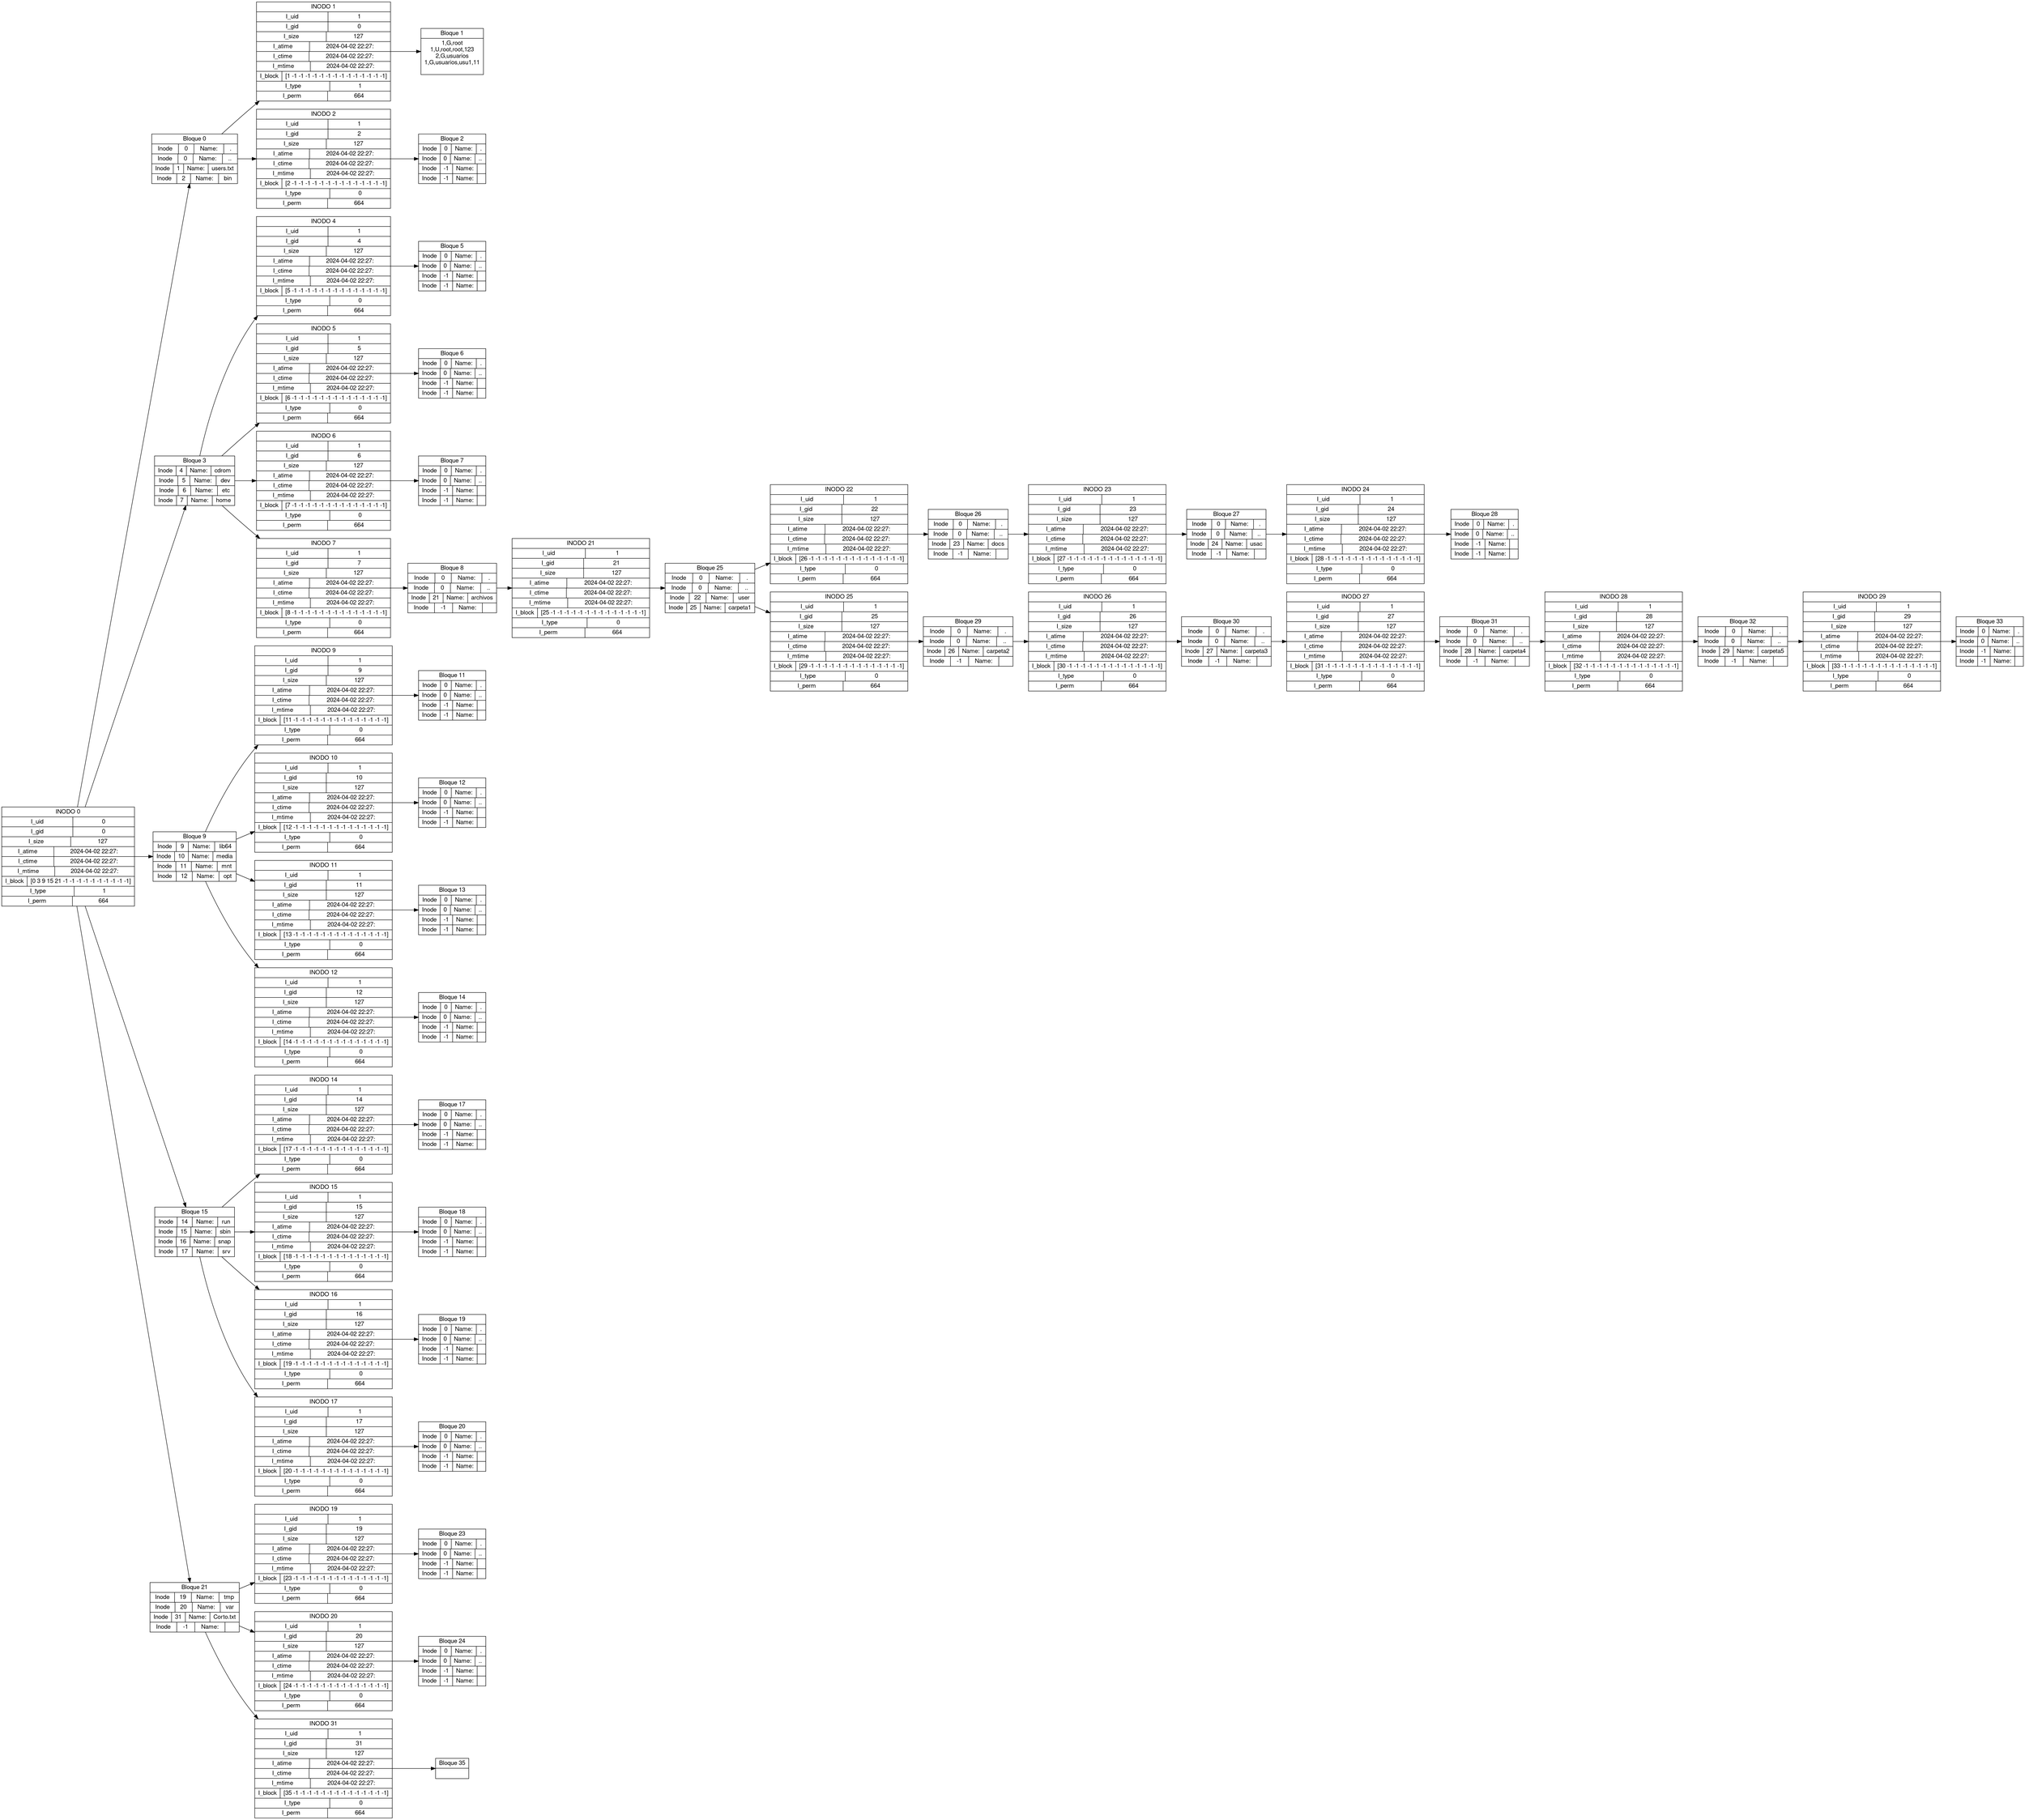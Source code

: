 
		digraph G {
 			fontname="Helvetica,Arial,sans-serif"
			node [fontname="Helvetica,Arial,sans-serif"]
			edge [fontname="Helvetica,Arial,sans-serif"]
			concentrate=True;
			rankdir=LR;
			node [shape=record];
			inodo0[label="{INODO 0}
|{I_uid|0}
|{I_gid|0}
|{I_size|127}
|{I_atime|2024-04-02 22:27:}
|{I_ctime|2024-04-02 22:27:}
|{I_mtime|2024-04-02 22:27:}
|{I_block|[0 3 9 15 21 -1 -1 -1 -1 -1 -1 -1 -1 -1 -1]}
|{I_type|1}
|{I_perm|664}"];

inodo1[label="{INODO 1}
|{I_uid|1}
|{I_gid|0}
|{I_size|127}
|{I_atime|2024-04-02 22:27:}
|{I_ctime|2024-04-02 22:27:}
|{I_mtime|2024-04-02 22:27:}
|{I_block|[1 -1 -1 -1 -1 -1 -1 -1 -1 -1 -1 -1 -1 -1 -1]}
|{I_type|1}
|{I_perm|664}"];

inodo2[label="{INODO 2}
|{I_uid|1}
|{I_gid|2}
|{I_size|127}
|{I_atime|2024-04-02 22:27:}
|{I_ctime|2024-04-02 22:27:}
|{I_mtime|2024-04-02 22:27:}
|{I_block|[2 -1 -1 -1 -1 -1 -1 -1 -1 -1 -1 -1 -1 -1 -1]}
|{I_type|0}
|{I_perm|664}"];

inodo4[label="{INODO 4}
|{I_uid|1}
|{I_gid|4}
|{I_size|127}
|{I_atime|2024-04-02 22:27:}
|{I_ctime|2024-04-02 22:27:}
|{I_mtime|2024-04-02 22:27:}
|{I_block|[5 -1 -1 -1 -1 -1 -1 -1 -1 -1 -1 -1 -1 -1 -1]}
|{I_type|0}
|{I_perm|664}"];

inodo5[label="{INODO 5}
|{I_uid|1}
|{I_gid|5}
|{I_size|127}
|{I_atime|2024-04-02 22:27:}
|{I_ctime|2024-04-02 22:27:}
|{I_mtime|2024-04-02 22:27:}
|{I_block|[6 -1 -1 -1 -1 -1 -1 -1 -1 -1 -1 -1 -1 -1 -1]}
|{I_type|0}
|{I_perm|664}"];

inodo6[label="{INODO 6}
|{I_uid|1}
|{I_gid|6}
|{I_size|127}
|{I_atime|2024-04-02 22:27:}
|{I_ctime|2024-04-02 22:27:}
|{I_mtime|2024-04-02 22:27:}
|{I_block|[7 -1 -1 -1 -1 -1 -1 -1 -1 -1 -1 -1 -1 -1 -1]}
|{I_type|0}
|{I_perm|664}"];

inodo7[label="{INODO 7}
|{I_uid|1}
|{I_gid|7}
|{I_size|127}
|{I_atime|2024-04-02 22:27:}
|{I_ctime|2024-04-02 22:27:}
|{I_mtime|2024-04-02 22:27:}
|{I_block|[8 -1 -1 -1 -1 -1 -1 -1 -1 -1 -1 -1 -1 -1 -1]}
|{I_type|0}
|{I_perm|664}"];

inodo21[label="{INODO 21}
|{I_uid|1}
|{I_gid|21}
|{I_size|127}
|{I_atime|2024-04-02 22:27:}
|{I_ctime|2024-04-02 22:27:}
|{I_mtime|2024-04-02 22:27:}
|{I_block|[25 -1 -1 -1 -1 -1 -1 -1 -1 -1 -1 -1 -1 -1 -1]}
|{I_type|0}
|{I_perm|664}"];

inodo22[label="{INODO 22}
|{I_uid|1}
|{I_gid|22}
|{I_size|127}
|{I_atime|2024-04-02 22:27:}
|{I_ctime|2024-04-02 22:27:}
|{I_mtime|2024-04-02 22:27:}
|{I_block|[26 -1 -1 -1 -1 -1 -1 -1 -1 -1 -1 -1 -1 -1 -1]}
|{I_type|0}
|{I_perm|664}"];

inodo23[label="{INODO 23}
|{I_uid|1}
|{I_gid|23}
|{I_size|127}
|{I_atime|2024-04-02 22:27:}
|{I_ctime|2024-04-02 22:27:}
|{I_mtime|2024-04-02 22:27:}
|{I_block|[27 -1 -1 -1 -1 -1 -1 -1 -1 -1 -1 -1 -1 -1 -1]}
|{I_type|0}
|{I_perm|664}"];

inodo24[label="{INODO 24}
|{I_uid|1}
|{I_gid|24}
|{I_size|127}
|{I_atime|2024-04-02 22:27:}
|{I_ctime|2024-04-02 22:27:}
|{I_mtime|2024-04-02 22:27:}
|{I_block|[28 -1 -1 -1 -1 -1 -1 -1 -1 -1 -1 -1 -1 -1 -1]}
|{I_type|0}
|{I_perm|664}"];

inodo25[label="{INODO 25}
|{I_uid|1}
|{I_gid|25}
|{I_size|127}
|{I_atime|2024-04-02 22:27:}
|{I_ctime|2024-04-02 22:27:}
|{I_mtime|2024-04-02 22:27:}
|{I_block|[29 -1 -1 -1 -1 -1 -1 -1 -1 -1 -1 -1 -1 -1 -1]}
|{I_type|0}
|{I_perm|664}"];

inodo26[label="{INODO 26}
|{I_uid|1}
|{I_gid|26}
|{I_size|127}
|{I_atime|2024-04-02 22:27:}
|{I_ctime|2024-04-02 22:27:}
|{I_mtime|2024-04-02 22:27:}
|{I_block|[30 -1 -1 -1 -1 -1 -1 -1 -1 -1 -1 -1 -1 -1 -1]}
|{I_type|0}
|{I_perm|664}"];

inodo27[label="{INODO 27}
|{I_uid|1}
|{I_gid|27}
|{I_size|127}
|{I_atime|2024-04-02 22:27:}
|{I_ctime|2024-04-02 22:27:}
|{I_mtime|2024-04-02 22:27:}
|{I_block|[31 -1 -1 -1 -1 -1 -1 -1 -1 -1 -1 -1 -1 -1 -1]}
|{I_type|0}
|{I_perm|664}"];

inodo28[label="{INODO 28}
|{I_uid|1}
|{I_gid|28}
|{I_size|127}
|{I_atime|2024-04-02 22:27:}
|{I_ctime|2024-04-02 22:27:}
|{I_mtime|2024-04-02 22:27:}
|{I_block|[32 -1 -1 -1 -1 -1 -1 -1 -1 -1 -1 -1 -1 -1 -1]}
|{I_type|0}
|{I_perm|664}"];

inodo29[label="{INODO 29}
|{I_uid|1}
|{I_gid|29}
|{I_size|127}
|{I_atime|2024-04-02 22:27:}
|{I_ctime|2024-04-02 22:27:}
|{I_mtime|2024-04-02 22:27:}
|{I_block|[33 -1 -1 -1 -1 -1 -1 -1 -1 -1 -1 -1 -1 -1 -1]}
|{I_type|0}
|{I_perm|664}"];

inodo9[label="{INODO 9}
|{I_uid|1}
|{I_gid|9}
|{I_size|127}
|{I_atime|2024-04-02 22:27:}
|{I_ctime|2024-04-02 22:27:}
|{I_mtime|2024-04-02 22:27:}
|{I_block|[11 -1 -1 -1 -1 -1 -1 -1 -1 -1 -1 -1 -1 -1 -1]}
|{I_type|0}
|{I_perm|664}"];

inodo10[label="{INODO 10}
|{I_uid|1}
|{I_gid|10}
|{I_size|127}
|{I_atime|2024-04-02 22:27:}
|{I_ctime|2024-04-02 22:27:}
|{I_mtime|2024-04-02 22:27:}
|{I_block|[12 -1 -1 -1 -1 -1 -1 -1 -1 -1 -1 -1 -1 -1 -1]}
|{I_type|0}
|{I_perm|664}"];

inodo11[label="{INODO 11}
|{I_uid|1}
|{I_gid|11}
|{I_size|127}
|{I_atime|2024-04-02 22:27:}
|{I_ctime|2024-04-02 22:27:}
|{I_mtime|2024-04-02 22:27:}
|{I_block|[13 -1 -1 -1 -1 -1 -1 -1 -1 -1 -1 -1 -1 -1 -1]}
|{I_type|0}
|{I_perm|664}"];

inodo12[label="{INODO 12}
|{I_uid|1}
|{I_gid|12}
|{I_size|127}
|{I_atime|2024-04-02 22:27:}
|{I_ctime|2024-04-02 22:27:}
|{I_mtime|2024-04-02 22:27:}
|{I_block|[14 -1 -1 -1 -1 -1 -1 -1 -1 -1 -1 -1 -1 -1 -1]}
|{I_type|0}
|{I_perm|664}"];

inodo14[label="{INODO 14}
|{I_uid|1}
|{I_gid|14}
|{I_size|127}
|{I_atime|2024-04-02 22:27:}
|{I_ctime|2024-04-02 22:27:}
|{I_mtime|2024-04-02 22:27:}
|{I_block|[17 -1 -1 -1 -1 -1 -1 -1 -1 -1 -1 -1 -1 -1 -1]}
|{I_type|0}
|{I_perm|664}"];

inodo15[label="{INODO 15}
|{I_uid|1}
|{I_gid|15}
|{I_size|127}
|{I_atime|2024-04-02 22:27:}
|{I_ctime|2024-04-02 22:27:}
|{I_mtime|2024-04-02 22:27:}
|{I_block|[18 -1 -1 -1 -1 -1 -1 -1 -1 -1 -1 -1 -1 -1 -1]}
|{I_type|0}
|{I_perm|664}"];

inodo16[label="{INODO 16}
|{I_uid|1}
|{I_gid|16}
|{I_size|127}
|{I_atime|2024-04-02 22:27:}
|{I_ctime|2024-04-02 22:27:}
|{I_mtime|2024-04-02 22:27:}
|{I_block|[19 -1 -1 -1 -1 -1 -1 -1 -1 -1 -1 -1 -1 -1 -1]}
|{I_type|0}
|{I_perm|664}"];

inodo17[label="{INODO 17}
|{I_uid|1}
|{I_gid|17}
|{I_size|127}
|{I_atime|2024-04-02 22:27:}
|{I_ctime|2024-04-02 22:27:}
|{I_mtime|2024-04-02 22:27:}
|{I_block|[20 -1 -1 -1 -1 -1 -1 -1 -1 -1 -1 -1 -1 -1 -1]}
|{I_type|0}
|{I_perm|664}"];

inodo19[label="{INODO 19}
|{I_uid|1}
|{I_gid|19}
|{I_size|127}
|{I_atime|2024-04-02 22:27:}
|{I_ctime|2024-04-02 22:27:}
|{I_mtime|2024-04-02 22:27:}
|{I_block|[23 -1 -1 -1 -1 -1 -1 -1 -1 -1 -1 -1 -1 -1 -1]}
|{I_type|0}
|{I_perm|664}"];

inodo20[label="{INODO 20}
|{I_uid|1}
|{I_gid|20}
|{I_size|127}
|{I_atime|2024-04-02 22:27:}
|{I_ctime|2024-04-02 22:27:}
|{I_mtime|2024-04-02 22:27:}
|{I_block|[24 -1 -1 -1 -1 -1 -1 -1 -1 -1 -1 -1 -1 -1 -1]}
|{I_type|0}
|{I_perm|664}"];

inodo31[label="{INODO 31}
|{I_uid|1}
|{I_gid|31}
|{I_size|127}
|{I_atime|2024-04-02 22:27:}
|{I_ctime|2024-04-02 22:27:}
|{I_mtime|2024-04-02 22:27:}
|{I_block|[35 -1 -1 -1 -1 -1 -1 -1 -1 -1 -1 -1 -1 -1 -1]}
|{I_type|0}
|{I_perm|664}"];

bloque0[label="{Bloque 0}
|{Inode | 0 | Name: | .}
|{Inode | 0 | Name: | ..}
|{Inode | 1 | Name: | users.txt}
|{Inode | 2 | Name: | bin}
"];
bloque1[label="{Bloque 1}
|{1,G,root\n1,U,root,root,123\n2,G,usuarios\n1,G,usuarios,usu1,11\n\n}
"];
bloque2[label="{Bloque 2}
|{Inode | 0 | Name: | .}
|{Inode | 0 | Name: | ..}
|{Inode | -1 | Name: |  }
|{Inode | -1 | Name: |  }
"];
bloque3[label="{Bloque 3}
|{Inode | 4 | Name: | cdrom}
|{Inode | 5 | Name: | dev}
|{Inode | 6 | Name: | etc}
|{Inode | 7 | Name: | home}
"];
bloque5[label="{Bloque 5}
|{Inode | 0 | Name: | .}
|{Inode | 0 | Name: | ..}
|{Inode | -1 | Name: |  }
|{Inode | -1 | Name: |  }
"];
bloque6[label="{Bloque 6}
|{Inode | 0 | Name: | .}
|{Inode | 0 | Name: | ..}
|{Inode | -1 | Name: |  }
|{Inode | -1 | Name: |  }
"];
bloque7[label="{Bloque 7}
|{Inode | 0 | Name: | .}
|{Inode | 0 | Name: | ..}
|{Inode | -1 | Name: |  }
|{Inode | -1 | Name: |  }
"];
bloque8[label="{Bloque 8}
|{Inode | 0 | Name: | .}
|{Inode | 0 | Name: | ..}
|{Inode | 21 | Name: | archivos}
|{Inode | -1 | Name: |  }
"];
bloque25[label="{Bloque 25}
|{Inode | 0 | Name: | .}
|{Inode | 0 | Name: | ..}
|{Inode | 22 | Name: | user}
|{Inode | 25 | Name: | carpeta1}
"];
bloque26[label="{Bloque 26}
|{Inode | 0 | Name: | .}
|{Inode | 0 | Name: | ..}
|{Inode | 23 | Name: | docs}
|{Inode | -1 | Name: |  }
"];
bloque27[label="{Bloque 27}
|{Inode | 0 | Name: | .}
|{Inode | 0 | Name: | ..}
|{Inode | 24 | Name: | usac}
|{Inode | -1 | Name: |  }
"];
bloque28[label="{Bloque 28}
|{Inode | 0 | Name: | .}
|{Inode | 0 | Name: | ..}
|{Inode | -1 | Name: |  }
|{Inode | -1 | Name: |  }
"];
bloque29[label="{Bloque 29}
|{Inode | 0 | Name: | .}
|{Inode | 0 | Name: | ..}
|{Inode | 26 | Name: | carpeta2}
|{Inode | -1 | Name: |  }
"];
bloque30[label="{Bloque 30}
|{Inode | 0 | Name: | .}
|{Inode | 0 | Name: | ..}
|{Inode | 27 | Name: | carpeta3}
|{Inode | -1 | Name: |  }
"];
bloque31[label="{Bloque 31}
|{Inode | 0 | Name: | .}
|{Inode | 0 | Name: | ..}
|{Inode | 28 | Name: | carpeta4}
|{Inode | -1 | Name: |  }
"];
bloque32[label="{Bloque 32}
|{Inode | 0 | Name: | .}
|{Inode | 0 | Name: | ..}
|{Inode | 29 | Name: | carpeta5}
|{Inode | -1 | Name: |  }
"];
bloque33[label="{Bloque 33}
|{Inode | 0 | Name: | .}
|{Inode | 0 | Name: | ..}
|{Inode | -1 | Name: |  }
|{Inode | -1 | Name: |  }
"];
bloque9[label="{Bloque 9}
|{Inode | 9 | Name: | lib64}
|{Inode | 10 | Name: | media}
|{Inode | 11 | Name: | mnt}
|{Inode | 12 | Name: | opt}
"];
bloque11[label="{Bloque 11}
|{Inode | 0 | Name: | .}
|{Inode | 0 | Name: | ..}
|{Inode | -1 | Name: |  }
|{Inode | -1 | Name: |  }
"];
bloque12[label="{Bloque 12}
|{Inode | 0 | Name: | .}
|{Inode | 0 | Name: | ..}
|{Inode | -1 | Name: |  }
|{Inode | -1 | Name: |  }
"];
bloque13[label="{Bloque 13}
|{Inode | 0 | Name: | .}
|{Inode | 0 | Name: | ..}
|{Inode | -1 | Name: |  }
|{Inode | -1 | Name: |  }
"];
bloque14[label="{Bloque 14}
|{Inode | 0 | Name: | .}
|{Inode | 0 | Name: | ..}
|{Inode | -1 | Name: |  }
|{Inode | -1 | Name: |  }
"];
bloque15[label="{Bloque 15}
|{Inode | 14 | Name: | run}
|{Inode | 15 | Name: | sbin}
|{Inode | 16 | Name: | snap}
|{Inode | 17 | Name: | srv}
"];
bloque17[label="{Bloque 17}
|{Inode | 0 | Name: | .}
|{Inode | 0 | Name: | ..}
|{Inode | -1 | Name: |  }
|{Inode | -1 | Name: |  }
"];
bloque18[label="{Bloque 18}
|{Inode | 0 | Name: | .}
|{Inode | 0 | Name: | ..}
|{Inode | -1 | Name: |  }
|{Inode | -1 | Name: |  }
"];
bloque19[label="{Bloque 19}
|{Inode | 0 | Name: | .}
|{Inode | 0 | Name: | ..}
|{Inode | -1 | Name: |  }
|{Inode | -1 | Name: |  }
"];
bloque20[label="{Bloque 20}
|{Inode | 0 | Name: | .}
|{Inode | 0 | Name: | ..}
|{Inode | -1 | Name: |  }
|{Inode | -1 | Name: |  }
"];
bloque21[label="{Bloque 21}
|{Inode | 19 | Name: | tmp}
|{Inode | 20 | Name: | var}
|{Inode | 31 | Name: | Tarea.txt}
|{Inode | -1 | Name: |  }
"];
bloque23[label="{Bloque 23}
|{Inode | 0 | Name: | .}
|{Inode | 0 | Name: | ..}
|{Inode | -1 | Name: |  }
|{Inode | -1 | Name: |  }
"];
bloque24[label="{Bloque 24}
|{Inode | 0 | Name: | .}
|{Inode | 0 | Name: | ..}
|{Inode | -1 | Name: |  }
|{Inode | -1 | Name: |  }
"];
bloque35[label="{Bloque 35}
|{\n}
"];
inodo0 -> bloque0;
bloque0 -> inodo1;
bloque0 -> inodo2;
inodo1 -> bloque1;
inodo2 -> bloque2;
inodo0 -> bloque3;
bloque3 -> inodo4;
bloque3 -> inodo5;
bloque3 -> inodo6;
bloque3 -> inodo7;
inodo4 -> bloque5;
inodo5 -> bloque6;
inodo6 -> bloque7;
inodo7 -> bloque8;
bloque8 -> inodo21;
inodo21 -> bloque25;
bloque25 -> inodo22;
bloque25 -> inodo25;
inodo22 -> bloque26;
bloque26 -> inodo23;
inodo23 -> bloque27;
bloque27 -> inodo24;
inodo24 -> bloque28;
inodo25 -> bloque29;
bloque29 -> inodo26;
inodo26 -> bloque30;
bloque30 -> inodo27;
inodo27 -> bloque31;
bloque31 -> inodo28;
inodo28 -> bloque32;
bloque32 -> inodo29;
inodo29 -> bloque33;
inodo0 -> bloque9;
bloque9 -> inodo9;
bloque9 -> inodo10;
bloque9 -> inodo11;
bloque9 -> inodo12;
inodo9 -> bloque11;
inodo10 -> bloque12;
inodo11 -> bloque13;
inodo12 -> bloque14;
inodo0 -> bloque15;
bloque15 -> inodo14;
bloque15 -> inodo15;
bloque15 -> inodo16;
bloque15 -> inodo17;
inodo14 -> bloque17;
inodo15 -> bloque18;
inodo16 -> bloque19;
inodo17 -> bloque20;
inodo0 -> bloque21;
bloque21 -> inodo19;
bloque21 -> inodo20;
bloque21 -> inodo31;
inodo19 -> bloque23;
inodo20 -> bloque24;
inodo31 -> bloque35;
inodo0[label="{INODO 0}
|{I_uid|0}
|{I_gid|0}
|{I_size|127}
|{I_atime|2024-04-02 22:27:}
|{I_ctime|2024-04-02 22:27:}
|{I_mtime|2024-04-02 22:27:}
|{I_block|[0 3 9 15 21 -1 -1 -1 -1 -1 -1 -1 -1 -1 -1]}
|{I_type|1}
|{I_perm|664}"];

inodo1[label="{INODO 1}
|{I_uid|1}
|{I_gid|0}
|{I_size|127}
|{I_atime|2024-04-02 22:27:}
|{I_ctime|2024-04-02 22:27:}
|{I_mtime|2024-04-02 22:27:}
|{I_block|[1 -1 -1 -1 -1 -1 -1 -1 -1 -1 -1 -1 -1 -1 -1]}
|{I_type|1}
|{I_perm|664}"];

inodo2[label="{INODO 2}
|{I_uid|1}
|{I_gid|2}
|{I_size|127}
|{I_atime|2024-04-02 22:27:}
|{I_ctime|2024-04-02 22:27:}
|{I_mtime|2024-04-02 22:27:}
|{I_block|[2 -1 -1 -1 -1 -1 -1 -1 -1 -1 -1 -1 -1 -1 -1]}
|{I_type|0}
|{I_perm|664}"];

inodo4[label="{INODO 4}
|{I_uid|1}
|{I_gid|4}
|{I_size|127}
|{I_atime|2024-04-02 22:27:}
|{I_ctime|2024-04-02 22:27:}
|{I_mtime|2024-04-02 22:27:}
|{I_block|[5 -1 -1 -1 -1 -1 -1 -1 -1 -1 -1 -1 -1 -1 -1]}
|{I_type|0}
|{I_perm|664}"];

inodo5[label="{INODO 5}
|{I_uid|1}
|{I_gid|5}
|{I_size|127}
|{I_atime|2024-04-02 22:27:}
|{I_ctime|2024-04-02 22:27:}
|{I_mtime|2024-04-02 22:27:}
|{I_block|[6 -1 -1 -1 -1 -1 -1 -1 -1 -1 -1 -1 -1 -1 -1]}
|{I_type|0}
|{I_perm|664}"];

inodo6[label="{INODO 6}
|{I_uid|1}
|{I_gid|6}
|{I_size|127}
|{I_atime|2024-04-02 22:27:}
|{I_ctime|2024-04-02 22:27:}
|{I_mtime|2024-04-02 22:27:}
|{I_block|[7 -1 -1 -1 -1 -1 -1 -1 -1 -1 -1 -1 -1 -1 -1]}
|{I_type|0}
|{I_perm|664}"];

inodo7[label="{INODO 7}
|{I_uid|1}
|{I_gid|7}
|{I_size|127}
|{I_atime|2024-04-02 22:27:}
|{I_ctime|2024-04-02 22:27:}
|{I_mtime|2024-04-02 22:27:}
|{I_block|[8 -1 -1 -1 -1 -1 -1 -1 -1 -1 -1 -1 -1 -1 -1]}
|{I_type|0}
|{I_perm|664}"];

inodo21[label="{INODO 21}
|{I_uid|1}
|{I_gid|21}
|{I_size|127}
|{I_atime|2024-04-02 22:27:}
|{I_ctime|2024-04-02 22:27:}
|{I_mtime|2024-04-02 22:27:}
|{I_block|[25 -1 -1 -1 -1 -1 -1 -1 -1 -1 -1 -1 -1 -1 -1]}
|{I_type|0}
|{I_perm|664}"];

inodo22[label="{INODO 22}
|{I_uid|1}
|{I_gid|22}
|{I_size|127}
|{I_atime|2024-04-02 22:27:}
|{I_ctime|2024-04-02 22:27:}
|{I_mtime|2024-04-02 22:27:}
|{I_block|[26 -1 -1 -1 -1 -1 -1 -1 -1 -1 -1 -1 -1 -1 -1]}
|{I_type|0}
|{I_perm|664}"];

inodo23[label="{INODO 23}
|{I_uid|1}
|{I_gid|23}
|{I_size|127}
|{I_atime|2024-04-02 22:27:}
|{I_ctime|2024-04-02 22:27:}
|{I_mtime|2024-04-02 22:27:}
|{I_block|[27 -1 -1 -1 -1 -1 -1 -1 -1 -1 -1 -1 -1 -1 -1]}
|{I_type|0}
|{I_perm|664}"];

inodo24[label="{INODO 24}
|{I_uid|1}
|{I_gid|24}
|{I_size|127}
|{I_atime|2024-04-02 22:27:}
|{I_ctime|2024-04-02 22:27:}
|{I_mtime|2024-04-02 22:27:}
|{I_block|[28 -1 -1 -1 -1 -1 -1 -1 -1 -1 -1 -1 -1 -1 -1]}
|{I_type|0}
|{I_perm|664}"];

inodo25[label="{INODO 25}
|{I_uid|1}
|{I_gid|25}
|{I_size|127}
|{I_atime|2024-04-02 22:27:}
|{I_ctime|2024-04-02 22:27:}
|{I_mtime|2024-04-02 22:27:}
|{I_block|[29 -1 -1 -1 -1 -1 -1 -1 -1 -1 -1 -1 -1 -1 -1]}
|{I_type|0}
|{I_perm|664}"];

inodo26[label="{INODO 26}
|{I_uid|1}
|{I_gid|26}
|{I_size|127}
|{I_atime|2024-04-02 22:27:}
|{I_ctime|2024-04-02 22:27:}
|{I_mtime|2024-04-02 22:27:}
|{I_block|[30 -1 -1 -1 -1 -1 -1 -1 -1 -1 -1 -1 -1 -1 -1]}
|{I_type|0}
|{I_perm|664}"];

inodo27[label="{INODO 27}
|{I_uid|1}
|{I_gid|27}
|{I_size|127}
|{I_atime|2024-04-02 22:27:}
|{I_ctime|2024-04-02 22:27:}
|{I_mtime|2024-04-02 22:27:}
|{I_block|[31 -1 -1 -1 -1 -1 -1 -1 -1 -1 -1 -1 -1 -1 -1]}
|{I_type|0}
|{I_perm|664}"];

inodo28[label="{INODO 28}
|{I_uid|1}
|{I_gid|28}
|{I_size|127}
|{I_atime|2024-04-02 22:27:}
|{I_ctime|2024-04-02 22:27:}
|{I_mtime|2024-04-02 22:27:}
|{I_block|[32 -1 -1 -1 -1 -1 -1 -1 -1 -1 -1 -1 -1 -1 -1]}
|{I_type|0}
|{I_perm|664}"];

inodo29[label="{INODO 29}
|{I_uid|1}
|{I_gid|29}
|{I_size|127}
|{I_atime|2024-04-02 22:27:}
|{I_ctime|2024-04-02 22:27:}
|{I_mtime|2024-04-02 22:27:}
|{I_block|[33 -1 -1 -1 -1 -1 -1 -1 -1 -1 -1 -1 -1 -1 -1]}
|{I_type|0}
|{I_perm|664}"];

inodo9[label="{INODO 9}
|{I_uid|1}
|{I_gid|9}
|{I_size|127}
|{I_atime|2024-04-02 22:27:}
|{I_ctime|2024-04-02 22:27:}
|{I_mtime|2024-04-02 22:27:}
|{I_block|[11 -1 -1 -1 -1 -1 -1 -1 -1 -1 -1 -1 -1 -1 -1]}
|{I_type|0}
|{I_perm|664}"];

inodo10[label="{INODO 10}
|{I_uid|1}
|{I_gid|10}
|{I_size|127}
|{I_atime|2024-04-02 22:27:}
|{I_ctime|2024-04-02 22:27:}
|{I_mtime|2024-04-02 22:27:}
|{I_block|[12 -1 -1 -1 -1 -1 -1 -1 -1 -1 -1 -1 -1 -1 -1]}
|{I_type|0}
|{I_perm|664}"];

inodo11[label="{INODO 11}
|{I_uid|1}
|{I_gid|11}
|{I_size|127}
|{I_atime|2024-04-02 22:27:}
|{I_ctime|2024-04-02 22:27:}
|{I_mtime|2024-04-02 22:27:}
|{I_block|[13 -1 -1 -1 -1 -1 -1 -1 -1 -1 -1 -1 -1 -1 -1]}
|{I_type|0}
|{I_perm|664}"];

inodo12[label="{INODO 12}
|{I_uid|1}
|{I_gid|12}
|{I_size|127}
|{I_atime|2024-04-02 22:27:}
|{I_ctime|2024-04-02 22:27:}
|{I_mtime|2024-04-02 22:27:}
|{I_block|[14 -1 -1 -1 -1 -1 -1 -1 -1 -1 -1 -1 -1 -1 -1]}
|{I_type|0}
|{I_perm|664}"];

inodo14[label="{INODO 14}
|{I_uid|1}
|{I_gid|14}
|{I_size|127}
|{I_atime|2024-04-02 22:27:}
|{I_ctime|2024-04-02 22:27:}
|{I_mtime|2024-04-02 22:27:}
|{I_block|[17 -1 -1 -1 -1 -1 -1 -1 -1 -1 -1 -1 -1 -1 -1]}
|{I_type|0}
|{I_perm|664}"];

inodo15[label="{INODO 15}
|{I_uid|1}
|{I_gid|15}
|{I_size|127}
|{I_atime|2024-04-02 22:27:}
|{I_ctime|2024-04-02 22:27:}
|{I_mtime|2024-04-02 22:27:}
|{I_block|[18 -1 -1 -1 -1 -1 -1 -1 -1 -1 -1 -1 -1 -1 -1]}
|{I_type|0}
|{I_perm|664}"];

inodo16[label="{INODO 16}
|{I_uid|1}
|{I_gid|16}
|{I_size|127}
|{I_atime|2024-04-02 22:27:}
|{I_ctime|2024-04-02 22:27:}
|{I_mtime|2024-04-02 22:27:}
|{I_block|[19 -1 -1 -1 -1 -1 -1 -1 -1 -1 -1 -1 -1 -1 -1]}
|{I_type|0}
|{I_perm|664}"];

inodo17[label="{INODO 17}
|{I_uid|1}
|{I_gid|17}
|{I_size|127}
|{I_atime|2024-04-02 22:27:}
|{I_ctime|2024-04-02 22:27:}
|{I_mtime|2024-04-02 22:27:}
|{I_block|[20 -1 -1 -1 -1 -1 -1 -1 -1 -1 -1 -1 -1 -1 -1]}
|{I_type|0}
|{I_perm|664}"];

inodo19[label="{INODO 19}
|{I_uid|1}
|{I_gid|19}
|{I_size|127}
|{I_atime|2024-04-02 22:27:}
|{I_ctime|2024-04-02 22:27:}
|{I_mtime|2024-04-02 22:27:}
|{I_block|[23 -1 -1 -1 -1 -1 -1 -1 -1 -1 -1 -1 -1 -1 -1]}
|{I_type|0}
|{I_perm|664}"];

inodo20[label="{INODO 20}
|{I_uid|1}
|{I_gid|20}
|{I_size|127}
|{I_atime|2024-04-02 22:27:}
|{I_ctime|2024-04-02 22:27:}
|{I_mtime|2024-04-02 22:27:}
|{I_block|[24 -1 -1 -1 -1 -1 -1 -1 -1 -1 -1 -1 -1 -1 -1]}
|{I_type|0}
|{I_perm|664}"];

inodo31[label="{INODO 31}
|{I_uid|1}
|{I_gid|31}
|{I_size|127}
|{I_atime|2024-04-02 22:27:}
|{I_ctime|2024-04-02 22:27:}
|{I_mtime|2024-04-02 22:27:}
|{I_block|[35 -1 -1 -1 -1 -1 -1 -1 -1 -1 -1 -1 -1 -1 -1]}
|{I_type|0}
|{I_perm|664}"];

inodo0[label="{INODO 0}
|{I_uid|0}
|{I_gid|0}
|{I_size|127}
|{I_atime|2024-04-02 22:27:}
|{I_ctime|2024-04-02 22:27:}
|{I_mtime|2024-04-02 22:27:}
|{I_block|[0 3 9 15 21 -1 -1 -1 -1 -1 -1 -1 -1 -1 -1]}
|{I_type|1}
|{I_perm|664}"];

inodo1[label="{INODO 1}
|{I_uid|1}
|{I_gid|0}
|{I_size|127}
|{I_atime|2024-04-02 22:27:}
|{I_ctime|2024-04-02 22:27:}
|{I_mtime|2024-04-02 22:27:}
|{I_block|[1 -1 -1 -1 -1 -1 -1 -1 -1 -1 -1 -1 -1 -1 -1]}
|{I_type|1}
|{I_perm|664}"];

inodo2[label="{INODO 2}
|{I_uid|1}
|{I_gid|2}
|{I_size|127}
|{I_atime|2024-04-02 22:27:}
|{I_ctime|2024-04-02 22:27:}
|{I_mtime|2024-04-02 22:27:}
|{I_block|[2 -1 -1 -1 -1 -1 -1 -1 -1 -1 -1 -1 -1 -1 -1]}
|{I_type|0}
|{I_perm|664}"];

inodo4[label="{INODO 4}
|{I_uid|1}
|{I_gid|4}
|{I_size|127}
|{I_atime|2024-04-02 22:27:}
|{I_ctime|2024-04-02 22:27:}
|{I_mtime|2024-04-02 22:27:}
|{I_block|[5 -1 -1 -1 -1 -1 -1 -1 -1 -1 -1 -1 -1 -1 -1]}
|{I_type|0}
|{I_perm|664}"];

inodo5[label="{INODO 5}
|{I_uid|1}
|{I_gid|5}
|{I_size|127}
|{I_atime|2024-04-02 22:27:}
|{I_ctime|2024-04-02 22:27:}
|{I_mtime|2024-04-02 22:27:}
|{I_block|[6 -1 -1 -1 -1 -1 -1 -1 -1 -1 -1 -1 -1 -1 -1]}
|{I_type|0}
|{I_perm|664}"];

inodo6[label="{INODO 6}
|{I_uid|1}
|{I_gid|6}
|{I_size|127}
|{I_atime|2024-04-02 22:27:}
|{I_ctime|2024-04-02 22:27:}
|{I_mtime|2024-04-02 22:27:}
|{I_block|[7 -1 -1 -1 -1 -1 -1 -1 -1 -1 -1 -1 -1 -1 -1]}
|{I_type|0}
|{I_perm|664}"];

inodo7[label="{INODO 7}
|{I_uid|1}
|{I_gid|7}
|{I_size|127}
|{I_atime|2024-04-02 22:27:}
|{I_ctime|2024-04-02 22:27:}
|{I_mtime|2024-04-02 22:27:}
|{I_block|[8 -1 -1 -1 -1 -1 -1 -1 -1 -1 -1 -1 -1 -1 -1]}
|{I_type|0}
|{I_perm|664}"];

inodo21[label="{INODO 21}
|{I_uid|1}
|{I_gid|21}
|{I_size|127}
|{I_atime|2024-04-02 22:27:}
|{I_ctime|2024-04-02 22:27:}
|{I_mtime|2024-04-02 22:27:}
|{I_block|[25 -1 -1 -1 -1 -1 -1 -1 -1 -1 -1 -1 -1 -1 -1]}
|{I_type|0}
|{I_perm|664}"];

inodo22[label="{INODO 22}
|{I_uid|1}
|{I_gid|22}
|{I_size|127}
|{I_atime|2024-04-02 22:27:}
|{I_ctime|2024-04-02 22:27:}
|{I_mtime|2024-04-02 22:27:}
|{I_block|[26 -1 -1 -1 -1 -1 -1 -1 -1 -1 -1 -1 -1 -1 -1]}
|{I_type|0}
|{I_perm|664}"];

inodo23[label="{INODO 23}
|{I_uid|1}
|{I_gid|23}
|{I_size|127}
|{I_atime|2024-04-02 22:27:}
|{I_ctime|2024-04-02 22:27:}
|{I_mtime|2024-04-02 22:27:}
|{I_block|[27 -1 -1 -1 -1 -1 -1 -1 -1 -1 -1 -1 -1 -1 -1]}
|{I_type|0}
|{I_perm|664}"];

inodo24[label="{INODO 24}
|{I_uid|1}
|{I_gid|24}
|{I_size|127}
|{I_atime|2024-04-02 22:27:}
|{I_ctime|2024-04-02 22:27:}
|{I_mtime|2024-04-02 22:27:}
|{I_block|[28 -1 -1 -1 -1 -1 -1 -1 -1 -1 -1 -1 -1 -1 -1]}
|{I_type|0}
|{I_perm|664}"];

inodo25[label="{INODO 25}
|{I_uid|1}
|{I_gid|25}
|{I_size|127}
|{I_atime|2024-04-02 22:27:}
|{I_ctime|2024-04-02 22:27:}
|{I_mtime|2024-04-02 22:27:}
|{I_block|[29 -1 -1 -1 -1 -1 -1 -1 -1 -1 -1 -1 -1 -1 -1]}
|{I_type|0}
|{I_perm|664}"];

inodo26[label="{INODO 26}
|{I_uid|1}
|{I_gid|26}
|{I_size|127}
|{I_atime|2024-04-02 22:27:}
|{I_ctime|2024-04-02 22:27:}
|{I_mtime|2024-04-02 22:27:}
|{I_block|[30 -1 -1 -1 -1 -1 -1 -1 -1 -1 -1 -1 -1 -1 -1]}
|{I_type|0}
|{I_perm|664}"];

inodo27[label="{INODO 27}
|{I_uid|1}
|{I_gid|27}
|{I_size|127}
|{I_atime|2024-04-02 22:27:}
|{I_ctime|2024-04-02 22:27:}
|{I_mtime|2024-04-02 22:27:}
|{I_block|[31 -1 -1 -1 -1 -1 -1 -1 -1 -1 -1 -1 -1 -1 -1]}
|{I_type|0}
|{I_perm|664}"];

inodo28[label="{INODO 28}
|{I_uid|1}
|{I_gid|28}
|{I_size|127}
|{I_atime|2024-04-02 22:27:}
|{I_ctime|2024-04-02 22:27:}
|{I_mtime|2024-04-02 22:27:}
|{I_block|[32 -1 -1 -1 -1 -1 -1 -1 -1 -1 -1 -1 -1 -1 -1]}
|{I_type|0}
|{I_perm|664}"];

inodo29[label="{INODO 29}
|{I_uid|1}
|{I_gid|29}
|{I_size|127}
|{I_atime|2024-04-02 22:27:}
|{I_ctime|2024-04-02 22:27:}
|{I_mtime|2024-04-02 22:27:}
|{I_block|[33 -1 -1 -1 -1 -1 -1 -1 -1 -1 -1 -1 -1 -1 -1]}
|{I_type|0}
|{I_perm|664}"];

inodo9[label="{INODO 9}
|{I_uid|1}
|{I_gid|9}
|{I_size|127}
|{I_atime|2024-04-02 22:27:}
|{I_ctime|2024-04-02 22:27:}
|{I_mtime|2024-04-02 22:27:}
|{I_block|[11 -1 -1 -1 -1 -1 -1 -1 -1 -1 -1 -1 -1 -1 -1]}
|{I_type|0}
|{I_perm|664}"];

inodo10[label="{INODO 10}
|{I_uid|1}
|{I_gid|10}
|{I_size|127}
|{I_atime|2024-04-02 22:27:}
|{I_ctime|2024-04-02 22:27:}
|{I_mtime|2024-04-02 22:27:}
|{I_block|[12 -1 -1 -1 -1 -1 -1 -1 -1 -1 -1 -1 -1 -1 -1]}
|{I_type|0}
|{I_perm|664}"];

inodo11[label="{INODO 11}
|{I_uid|1}
|{I_gid|11}
|{I_size|127}
|{I_atime|2024-04-02 22:27:}
|{I_ctime|2024-04-02 22:27:}
|{I_mtime|2024-04-02 22:27:}
|{I_block|[13 -1 -1 -1 -1 -1 -1 -1 -1 -1 -1 -1 -1 -1 -1]}
|{I_type|0}
|{I_perm|664}"];

inodo12[label="{INODO 12}
|{I_uid|1}
|{I_gid|12}
|{I_size|127}
|{I_atime|2024-04-02 22:27:}
|{I_ctime|2024-04-02 22:27:}
|{I_mtime|2024-04-02 22:27:}
|{I_block|[14 -1 -1 -1 -1 -1 -1 -1 -1 -1 -1 -1 -1 -1 -1]}
|{I_type|0}
|{I_perm|664}"];

inodo14[label="{INODO 14}
|{I_uid|1}
|{I_gid|14}
|{I_size|127}
|{I_atime|2024-04-02 22:27:}
|{I_ctime|2024-04-02 22:27:}
|{I_mtime|2024-04-02 22:27:}
|{I_block|[17 -1 -1 -1 -1 -1 -1 -1 -1 -1 -1 -1 -1 -1 -1]}
|{I_type|0}
|{I_perm|664}"];

inodo15[label="{INODO 15}
|{I_uid|1}
|{I_gid|15}
|{I_size|127}
|{I_atime|2024-04-02 22:27:}
|{I_ctime|2024-04-02 22:27:}
|{I_mtime|2024-04-02 22:27:}
|{I_block|[18 -1 -1 -1 -1 -1 -1 -1 -1 -1 -1 -1 -1 -1 -1]}
|{I_type|0}
|{I_perm|664}"];

inodo16[label="{INODO 16}
|{I_uid|1}
|{I_gid|16}
|{I_size|127}
|{I_atime|2024-04-02 22:27:}
|{I_ctime|2024-04-02 22:27:}
|{I_mtime|2024-04-02 22:27:}
|{I_block|[19 -1 -1 -1 -1 -1 -1 -1 -1 -1 -1 -1 -1 -1 -1]}
|{I_type|0}
|{I_perm|664}"];

inodo17[label="{INODO 17}
|{I_uid|1}
|{I_gid|17}
|{I_size|127}
|{I_atime|2024-04-02 22:27:}
|{I_ctime|2024-04-02 22:27:}
|{I_mtime|2024-04-02 22:27:}
|{I_block|[20 -1 -1 -1 -1 -1 -1 -1 -1 -1 -1 -1 -1 -1 -1]}
|{I_type|0}
|{I_perm|664}"];

inodo19[label="{INODO 19}
|{I_uid|1}
|{I_gid|19}
|{I_size|127}
|{I_atime|2024-04-02 22:27:}
|{I_ctime|2024-04-02 22:27:}
|{I_mtime|2024-04-02 22:27:}
|{I_block|[23 -1 -1 -1 -1 -1 -1 -1 -1 -1 -1 -1 -1 -1 -1]}
|{I_type|0}
|{I_perm|664}"];

inodo20[label="{INODO 20}
|{I_uid|1}
|{I_gid|20}
|{I_size|127}
|{I_atime|2024-04-02 22:27:}
|{I_ctime|2024-04-02 22:27:}
|{I_mtime|2024-04-02 22:27:}
|{I_block|[24 -1 -1 -1 -1 -1 -1 -1 -1 -1 -1 -1 -1 -1 -1]}
|{I_type|0}
|{I_perm|664}"];

inodo31[label="{INODO 31}
|{I_uid|1}
|{I_gid|31}
|{I_size|127}
|{I_atime|2024-04-02 22:27:}
|{I_ctime|2024-04-02 22:27:}
|{I_mtime|2024-04-02 22:27:}
|{I_block|[35 -1 -1 -1 -1 -1 -1 -1 -1 -1 -1 -1 -1 -1 -1]}
|{I_type|0}
|{I_perm|664}"];

bloque0[label="{Bloque 0}
|{Inode | 0 | Name: | .}
|{Inode | 0 | Name: | ..}
|{Inode | 1 | Name: | users.txt}
|{Inode | 2 | Name: | bin}
"];
bloque1[label="{Bloque 1}
|{1,G,root\n1,U,root,root,123\n2,G,usuarios\n1,G,usuarios,usu1,11\n\n}
"];
bloque2[label="{Bloque 2}
|{Inode | 0 | Name: | .}
|{Inode | 0 | Name: | ..}
|{Inode | -1 | Name: |  }
|{Inode | -1 | Name: |  }
"];
bloque3[label="{Bloque 3}
|{Inode | 4 | Name: | cdrom}
|{Inode | 5 | Name: | dev}
|{Inode | 6 | Name: | etc}
|{Inode | 7 | Name: | home}
"];
bloque5[label="{Bloque 5}
|{Inode | 0 | Name: | .}
|{Inode | 0 | Name: | ..}
|{Inode | -1 | Name: |  }
|{Inode | -1 | Name: |  }
"];
bloque6[label="{Bloque 6}
|{Inode | 0 | Name: | .}
|{Inode | 0 | Name: | ..}
|{Inode | -1 | Name: |  }
|{Inode | -1 | Name: |  }
"];
bloque7[label="{Bloque 7}
|{Inode | 0 | Name: | .}
|{Inode | 0 | Name: | ..}
|{Inode | -1 | Name: |  }
|{Inode | -1 | Name: |  }
"];
bloque8[label="{Bloque 8}
|{Inode | 0 | Name: | .}
|{Inode | 0 | Name: | ..}
|{Inode | 21 | Name: | archivos}
|{Inode | -1 | Name: |  }
"];
bloque25[label="{Bloque 25}
|{Inode | 0 | Name: | .}
|{Inode | 0 | Name: | ..}
|{Inode | 22 | Name: | user}
|{Inode | 25 | Name: | carpeta1}
"];
bloque26[label="{Bloque 26}
|{Inode | 0 | Name: | .}
|{Inode | 0 | Name: | ..}
|{Inode | 23 | Name: | docs}
|{Inode | -1 | Name: |  }
"];
bloque27[label="{Bloque 27}
|{Inode | 0 | Name: | .}
|{Inode | 0 | Name: | ..}
|{Inode | 24 | Name: | usac}
|{Inode | -1 | Name: |  }
"];
bloque28[label="{Bloque 28}
|{Inode | 0 | Name: | .}
|{Inode | 0 | Name: | ..}
|{Inode | -1 | Name: |  }
|{Inode | -1 | Name: |  }
"];
bloque29[label="{Bloque 29}
|{Inode | 0 | Name: | .}
|{Inode | 0 | Name: | ..}
|{Inode | 26 | Name: | carpeta2}
|{Inode | -1 | Name: |  }
"];
bloque30[label="{Bloque 30}
|{Inode | 0 | Name: | .}
|{Inode | 0 | Name: | ..}
|{Inode | 27 | Name: | carpeta3}
|{Inode | -1 | Name: |  }
"];
bloque31[label="{Bloque 31}
|{Inode | 0 | Name: | .}
|{Inode | 0 | Name: | ..}
|{Inode | 28 | Name: | carpeta4}
|{Inode | -1 | Name: |  }
"];
bloque32[label="{Bloque 32}
|{Inode | 0 | Name: | .}
|{Inode | 0 | Name: | ..}
|{Inode | 29 | Name: | carpeta5}
|{Inode | -1 | Name: |  }
"];
bloque33[label="{Bloque 33}
|{Inode | 0 | Name: | .}
|{Inode | 0 | Name: | ..}
|{Inode | -1 | Name: |  }
|{Inode | -1 | Name: |  }
"];
bloque9[label="{Bloque 9}
|{Inode | 9 | Name: | lib64}
|{Inode | 10 | Name: | media}
|{Inode | 11 | Name: | mnt}
|{Inode | 12 | Name: | opt}
"];
bloque11[label="{Bloque 11}
|{Inode | 0 | Name: | .}
|{Inode | 0 | Name: | ..}
|{Inode | -1 | Name: |  }
|{Inode | -1 | Name: |  }
"];
bloque12[label="{Bloque 12}
|{Inode | 0 | Name: | .}
|{Inode | 0 | Name: | ..}
|{Inode | -1 | Name: |  }
|{Inode | -1 | Name: |  }
"];
bloque13[label="{Bloque 13}
|{Inode | 0 | Name: | .}
|{Inode | 0 | Name: | ..}
|{Inode | -1 | Name: |  }
|{Inode | -1 | Name: |  }
"];
bloque14[label="{Bloque 14}
|{Inode | 0 | Name: | .}
|{Inode | 0 | Name: | ..}
|{Inode | -1 | Name: |  }
|{Inode | -1 | Name: |  }
"];
bloque15[label="{Bloque 15}
|{Inode | 14 | Name: | run}
|{Inode | 15 | Name: | sbin}
|{Inode | 16 | Name: | snap}
|{Inode | 17 | Name: | srv}
"];
bloque17[label="{Bloque 17}
|{Inode | 0 | Name: | .}
|{Inode | 0 | Name: | ..}
|{Inode | -1 | Name: |  }
|{Inode | -1 | Name: |  }
"];
bloque18[label="{Bloque 18}
|{Inode | 0 | Name: | .}
|{Inode | 0 | Name: | ..}
|{Inode | -1 | Name: |  }
|{Inode | -1 | Name: |  }
"];
bloque19[label="{Bloque 19}
|{Inode | 0 | Name: | .}
|{Inode | 0 | Name: | ..}
|{Inode | -1 | Name: |  }
|{Inode | -1 | Name: |  }
"];
bloque20[label="{Bloque 20}
|{Inode | 0 | Name: | .}
|{Inode | 0 | Name: | ..}
|{Inode | -1 | Name: |  }
|{Inode | -1 | Name: |  }
"];
bloque21[label="{Bloque 21}
|{Inode | 19 | Name: | tmp}
|{Inode | 20 | Name: | var}
|{Inode | 31 | Name: | Tarea.txt}
|{Inode | -1 | Name: |  }
"];
bloque23[label="{Bloque 23}
|{Inode | 0 | Name: | .}
|{Inode | 0 | Name: | ..}
|{Inode | -1 | Name: |  }
|{Inode | -1 | Name: |  }
"];
bloque24[label="{Bloque 24}
|{Inode | 0 | Name: | .}
|{Inode | 0 | Name: | ..}
|{Inode | -1 | Name: |  }
|{Inode | -1 | Name: |  }
"];
bloque35[label="{Bloque 35}
|{\n}
"];
bloque0[label="{Bloque 0}
|{Inode | 0 | Name: | .}
|{Inode | 0 | Name: | ..}
|{Inode | 1 | Name: | users.txt}
|{Inode | 2 | Name: | bin}
"];
bloque1[label="{Bloque 1}
|{1,G,root\n1,U,root,root,123\n2,G,usuarios\n1,G,usuarios,usu1,11\n\n}
"];
bloque2[label="{Bloque 2}
|{Inode | 0 | Name: | .}
|{Inode | 0 | Name: | ..}
|{Inode | -1 | Name: |  }
|{Inode | -1 | Name: |  }
"];
bloque3[label="{Bloque 3}
|{Inode | 4 | Name: | cdrom}
|{Inode | 5 | Name: | dev}
|{Inode | 6 | Name: | etc}
|{Inode | 7 | Name: | home}
"];
bloque5[label="{Bloque 5}
|{Inode | 0 | Name: | .}
|{Inode | 0 | Name: | ..}
|{Inode | -1 | Name: |  }
|{Inode | -1 | Name: |  }
"];
bloque6[label="{Bloque 6}
|{Inode | 0 | Name: | .}
|{Inode | 0 | Name: | ..}
|{Inode | -1 | Name: |  }
|{Inode | -1 | Name: |  }
"];
bloque7[label="{Bloque 7}
|{Inode | 0 | Name: | .}
|{Inode | 0 | Name: | ..}
|{Inode | -1 | Name: |  }
|{Inode | -1 | Name: |  }
"];
bloque8[label="{Bloque 8}
|{Inode | 0 | Name: | .}
|{Inode | 0 | Name: | ..}
|{Inode | 21 | Name: | archivos}
|{Inode | -1 | Name: |  }
"];
bloque25[label="{Bloque 25}
|{Inode | 0 | Name: | .}
|{Inode | 0 | Name: | ..}
|{Inode | 22 | Name: | user}
|{Inode | 25 | Name: | carpeta1}
"];
bloque26[label="{Bloque 26}
|{Inode | 0 | Name: | .}
|{Inode | 0 | Name: | ..}
|{Inode | 23 | Name: | docs}
|{Inode | -1 | Name: |  }
"];
bloque27[label="{Bloque 27}
|{Inode | 0 | Name: | .}
|{Inode | 0 | Name: | ..}
|{Inode | 24 | Name: | usac}
|{Inode | -1 | Name: |  }
"];
bloque28[label="{Bloque 28}
|{Inode | 0 | Name: | .}
|{Inode | 0 | Name: | ..}
|{Inode | -1 | Name: |  }
|{Inode | -1 | Name: |  }
"];
bloque29[label="{Bloque 29}
|{Inode | 0 | Name: | .}
|{Inode | 0 | Name: | ..}
|{Inode | 26 | Name: | carpeta2}
|{Inode | -1 | Name: |  }
"];
bloque30[label="{Bloque 30}
|{Inode | 0 | Name: | .}
|{Inode | 0 | Name: | ..}
|{Inode | 27 | Name: | carpeta3}
|{Inode | -1 | Name: |  }
"];
bloque31[label="{Bloque 31}
|{Inode | 0 | Name: | .}
|{Inode | 0 | Name: | ..}
|{Inode | 28 | Name: | carpeta4}
|{Inode | -1 | Name: |  }
"];
bloque32[label="{Bloque 32}
|{Inode | 0 | Name: | .}
|{Inode | 0 | Name: | ..}
|{Inode | 29 | Name: | carpeta5}
|{Inode | -1 | Name: |  }
"];
bloque33[label="{Bloque 33}
|{Inode | 0 | Name: | .}
|{Inode | 0 | Name: | ..}
|{Inode | -1 | Name: |  }
|{Inode | -1 | Name: |  }
"];
bloque9[label="{Bloque 9}
|{Inode | 9 | Name: | lib64}
|{Inode | 10 | Name: | media}
|{Inode | 11 | Name: | mnt}
|{Inode | 12 | Name: | opt}
"];
bloque11[label="{Bloque 11}
|{Inode | 0 | Name: | .}
|{Inode | 0 | Name: | ..}
|{Inode | -1 | Name: |  }
|{Inode | -1 | Name: |  }
"];
bloque12[label="{Bloque 12}
|{Inode | 0 | Name: | .}
|{Inode | 0 | Name: | ..}
|{Inode | -1 | Name: |  }
|{Inode | -1 | Name: |  }
"];
bloque13[label="{Bloque 13}
|{Inode | 0 | Name: | .}
|{Inode | 0 | Name: | ..}
|{Inode | -1 | Name: |  }
|{Inode | -1 | Name: |  }
"];
bloque14[label="{Bloque 14}
|{Inode | 0 | Name: | .}
|{Inode | 0 | Name: | ..}
|{Inode | -1 | Name: |  }
|{Inode | -1 | Name: |  }
"];
bloque15[label="{Bloque 15}
|{Inode | 14 | Name: | run}
|{Inode | 15 | Name: | sbin}
|{Inode | 16 | Name: | snap}
|{Inode | 17 | Name: | srv}
"];
bloque17[label="{Bloque 17}
|{Inode | 0 | Name: | .}
|{Inode | 0 | Name: | ..}
|{Inode | -1 | Name: |  }
|{Inode | -1 | Name: |  }
"];
bloque18[label="{Bloque 18}
|{Inode | 0 | Name: | .}
|{Inode | 0 | Name: | ..}
|{Inode | -1 | Name: |  }
|{Inode | -1 | Name: |  }
"];
bloque19[label="{Bloque 19}
|{Inode | 0 | Name: | .}
|{Inode | 0 | Name: | ..}
|{Inode | -1 | Name: |  }
|{Inode | -1 | Name: |  }
"];
bloque20[label="{Bloque 20}
|{Inode | 0 | Name: | .}
|{Inode | 0 | Name: | ..}
|{Inode | -1 | Name: |  }
|{Inode | -1 | Name: |  }
"];
bloque21[label="{Bloque 21}
|{Inode | 19 | Name: | tmp}
|{Inode | 20 | Name: | var}
|{Inode | 31 | Name: | Corto.txt}
|{Inode | -1 | Name: |  }
"];
bloque23[label="{Bloque 23}
|{Inode | 0 | Name: | .}
|{Inode | 0 | Name: | ..}
|{Inode | -1 | Name: |  }
|{Inode | -1 | Name: |  }
"];
bloque24[label="{Bloque 24}
|{Inode | 0 | Name: | .}
|{Inode | 0 | Name: | ..}
|{Inode | -1 | Name: |  }
|{Inode | -1 | Name: |  }
"];
bloque35[label="{Bloque 35}
|{\n}
"];
inodo0 -> bloque0;
bloque0 -> inodo1;
bloque0 -> inodo2;
inodo1 -> bloque1;
inodo2 -> bloque2;
inodo0 -> bloque3;
bloque3 -> inodo4;
bloque3 -> inodo5;
bloque3 -> inodo6;
bloque3 -> inodo7;
inodo4 -> bloque5;
inodo5 -> bloque6;
inodo6 -> bloque7;
inodo7 -> bloque8;
bloque8 -> inodo21;
inodo21 -> bloque25;
bloque25 -> inodo22;
bloque25 -> inodo25;
inodo22 -> bloque26;
bloque26 -> inodo23;
inodo23 -> bloque27;
bloque27 -> inodo24;
inodo24 -> bloque28;
inodo25 -> bloque29;
bloque29 -> inodo26;
inodo26 -> bloque30;
bloque30 -> inodo27;
inodo27 -> bloque31;
bloque31 -> inodo28;
inodo28 -> bloque32;
bloque32 -> inodo29;
inodo29 -> bloque33;
inodo0 -> bloque9;
bloque9 -> inodo9;
bloque9 -> inodo10;
bloque9 -> inodo11;
bloque9 -> inodo12;
inodo9 -> bloque11;
inodo10 -> bloque12;
inodo11 -> bloque13;
inodo12 -> bloque14;
inodo0 -> bloque15;
bloque15 -> inodo14;
bloque15 -> inodo15;
bloque15 -> inodo16;
bloque15 -> inodo17;
inodo14 -> bloque17;
inodo15 -> bloque18;
inodo16 -> bloque19;
inodo17 -> bloque20;
inodo0 -> bloque21;
bloque21 -> inodo19;
bloque21 -> inodo20;
bloque21 -> inodo31;
inodo19 -> bloque23;
inodo20 -> bloque24;
inodo31 -> bloque35;
inodo0 -> bloque0;
bloque0 -> inodo1;
bloque0 -> inodo2;
inodo1 -> bloque1;
inodo2 -> bloque2;
inodo0 -> bloque3;
bloque3 -> inodo4;
bloque3 -> inodo5;
bloque3 -> inodo6;
bloque3 -> inodo7;
inodo4 -> bloque5;
inodo5 -> bloque6;
inodo6 -> bloque7;
inodo7 -> bloque8;
bloque8 -> inodo21;
inodo21 -> bloque25;
bloque25 -> inodo22;
bloque25 -> inodo25;
inodo22 -> bloque26;
bloque26 -> inodo23;
inodo23 -> bloque27;
bloque27 -> inodo24;
inodo24 -> bloque28;
inodo25 -> bloque29;
bloque29 -> inodo26;
inodo26 -> bloque30;
bloque30 -> inodo27;
inodo27 -> bloque31;
bloque31 -> inodo28;
inodo28 -> bloque32;
bloque32 -> inodo29;
inodo29 -> bloque33;
inodo0 -> bloque9;
bloque9 -> inodo9;
bloque9 -> inodo10;
bloque9 -> inodo11;
bloque9 -> inodo12;
inodo9 -> bloque11;
inodo10 -> bloque12;
inodo11 -> bloque13;
inodo12 -> bloque14;
inodo0 -> bloque15;
bloque15 -> inodo14;
bloque15 -> inodo15;
bloque15 -> inodo16;
bloque15 -> inodo17;
inodo14 -> bloque17;
inodo15 -> bloque18;
inodo16 -> bloque19;
inodo17 -> bloque20;
inodo0 -> bloque21;
bloque21 -> inodo19;
bloque21 -> inodo20;
bloque21 -> inodo31;
inodo19 -> bloque23;
inodo20 -> bloque24;
inodo31 -> bloque35;

		}